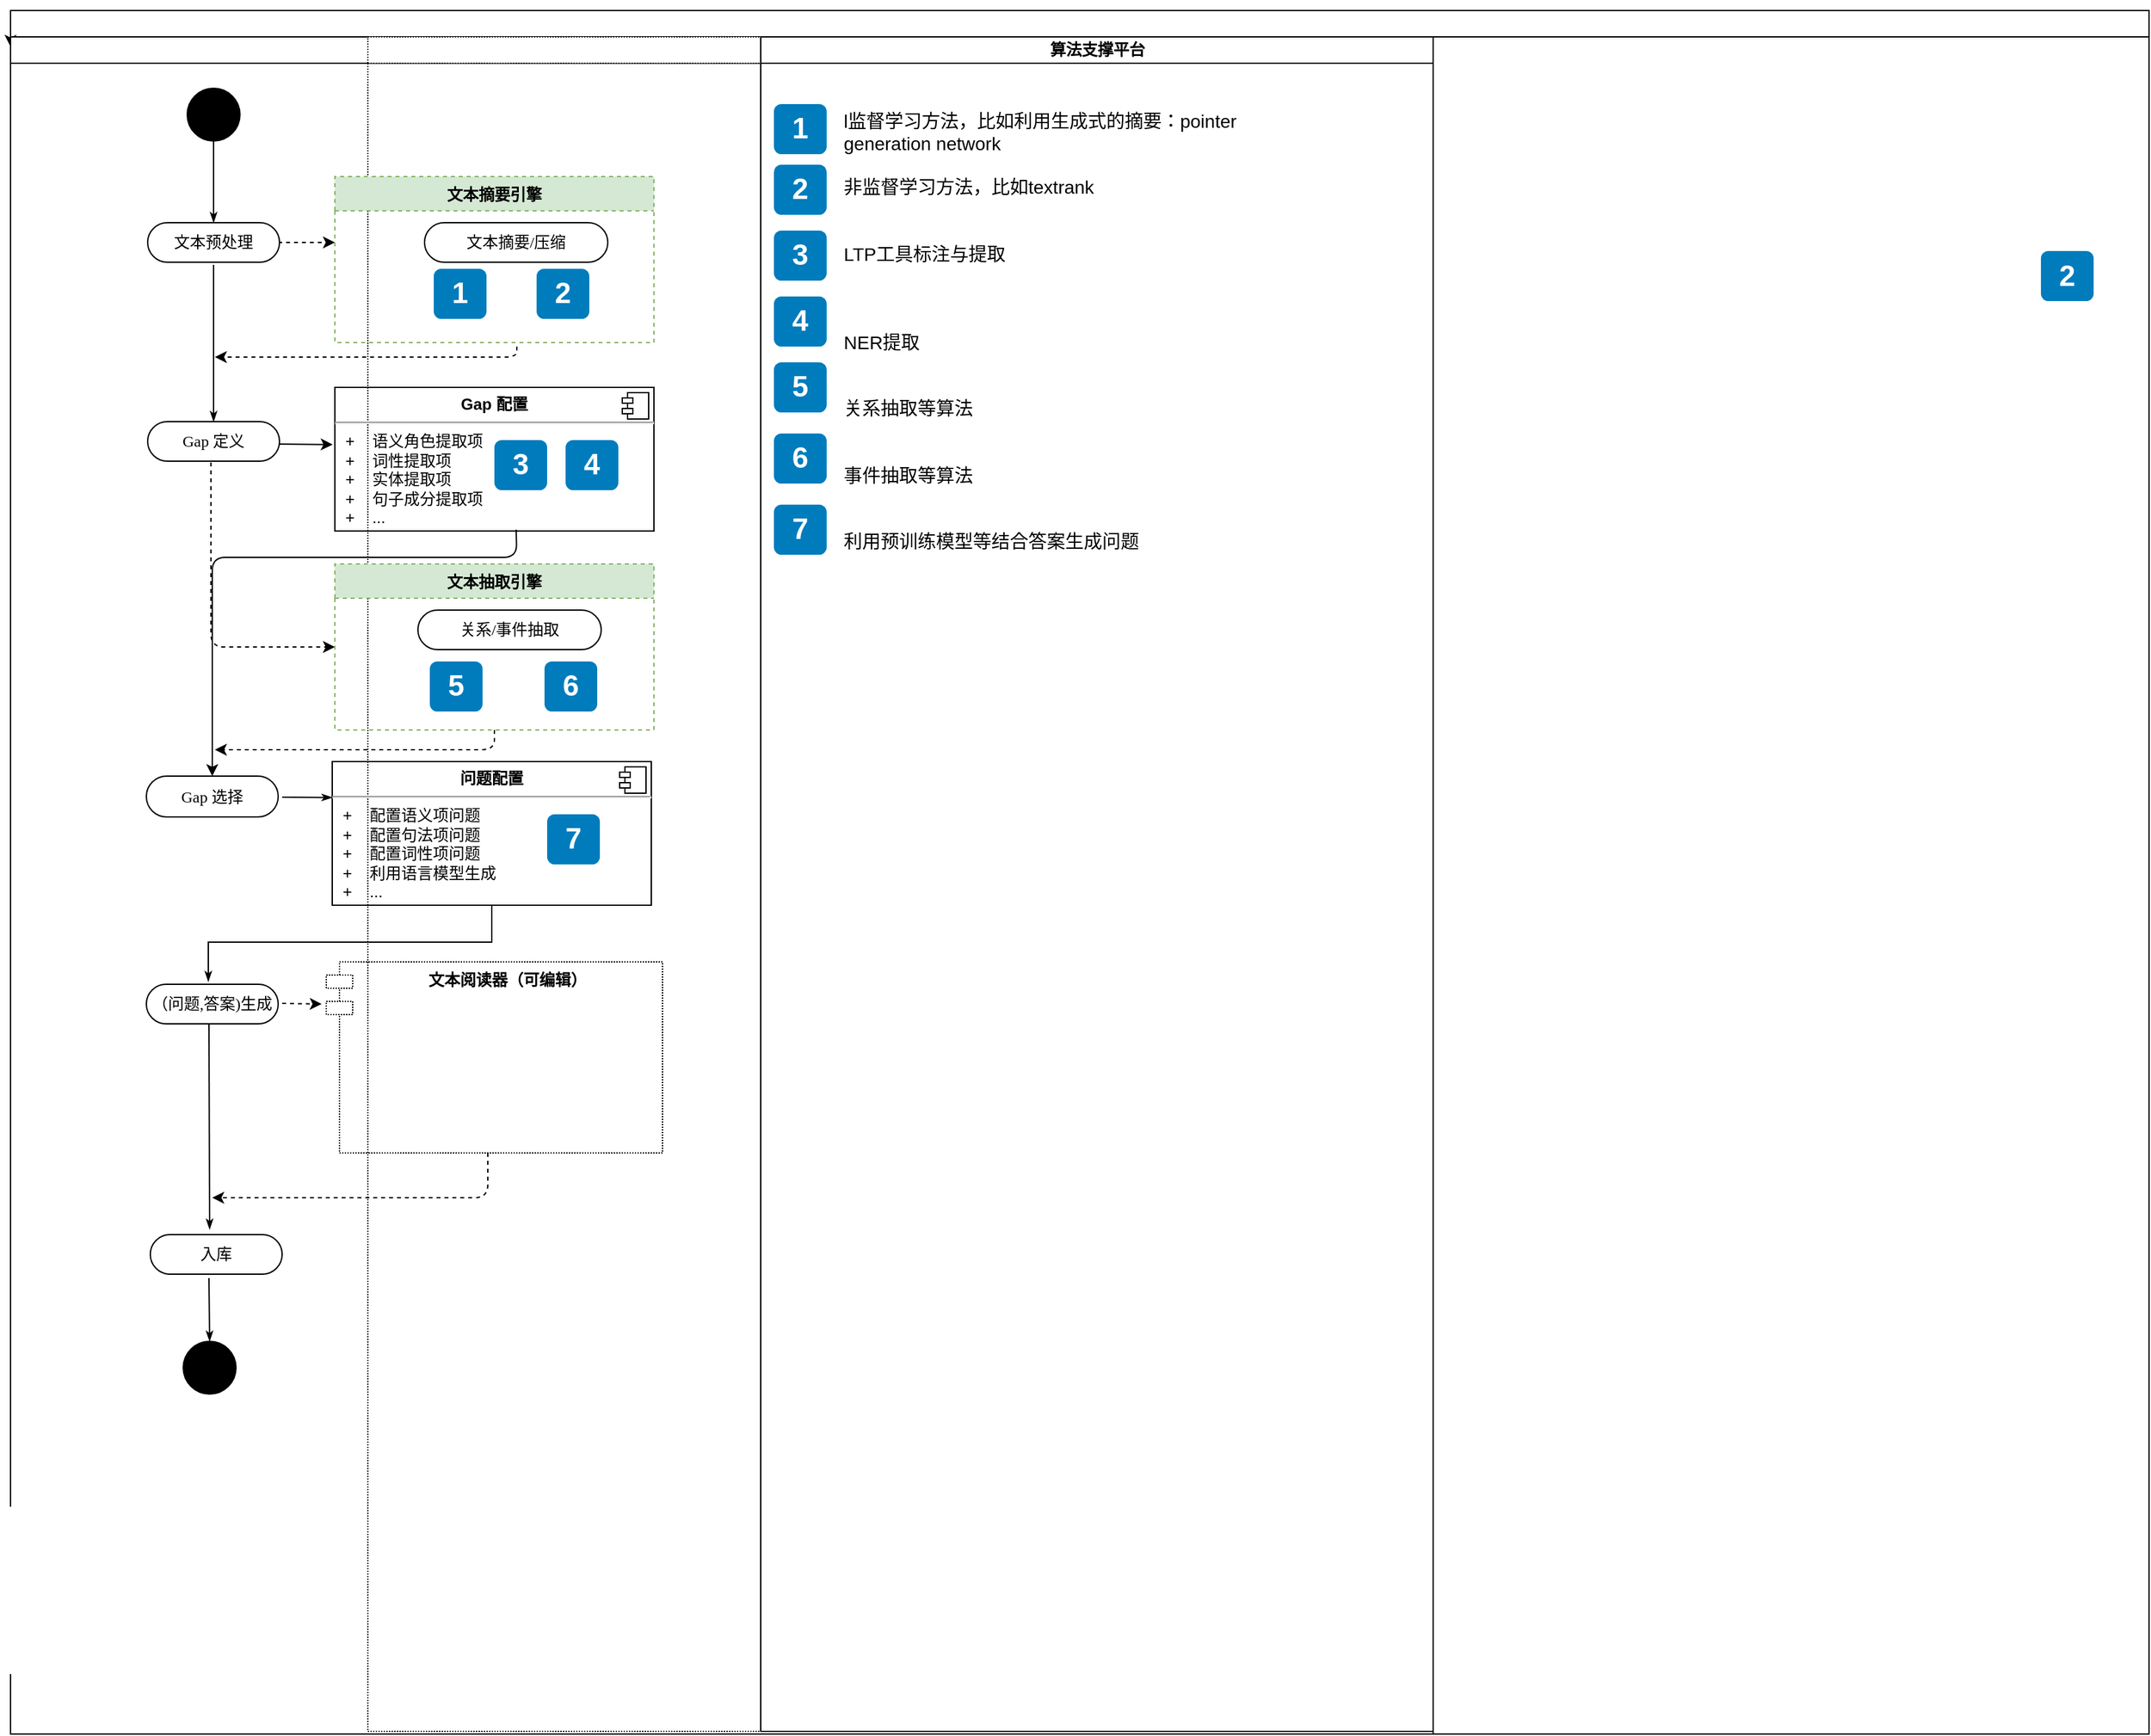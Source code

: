 <mxfile version="13.8.1" type="github">
  <diagram name="Page-1" id="0783ab3e-0a74-02c8-0abd-f7b4e66b4bec">
    <mxGraphModel dx="1632" dy="1537" grid="0" gridSize="10" guides="1" tooltips="1" connect="1" arrows="1" fold="1" page="1" pageScale="1" pageWidth="850" pageHeight="1100" background="#ffffff" math="0" shadow="0">
      <root>
        <mxCell id="0" />
        <mxCell id="1" parent="0" />
        <mxCell id="EHw5fTGMVFigAya_iY1D-30" style="edgeStyle=orthogonalEdgeStyle;rounded=0;orthogonalLoop=1;jettySize=auto;html=1;exitX=0.5;exitY=0;exitDx=0;exitDy=0;entryX=0.5;entryY=0.007;entryDx=0;entryDy=0;entryPerimeter=0;" parent="1" source="1c1d494c118603dd-1" target="1c1d494c118603dd-1" edge="1">
          <mxGeometry relative="1" as="geometry" />
        </mxCell>
        <mxCell id="F5PiqvwF1I0bkjG4wA5f-17" value="2" style="rounded=1;whiteSpace=wrap;html=1;fillColor=#007CBD;strokeColor=none;fontColor=#FFFFFF;fontStyle=1;fontSize=22;labelBackgroundColor=none;" vertex="1" parent="1">
          <mxGeometry x="1437" y="174.5" width="40" height="38" as="geometry" />
        </mxCell>
        <mxCell id="F5PiqvwF1I0bkjG4wA5f-26" value="" style="endArrow=classic;html=1;dashed=1;" edge="1" parent="1">
          <mxGeometry width="50" height="50" relative="1" as="geometry">
            <mxPoint x="100" y="168" as="sourcePoint" />
            <mxPoint x="143" y="168" as="targetPoint" />
          </mxGeometry>
        </mxCell>
        <mxCell id="F5PiqvwF1I0bkjG4wA5f-34" value="&lt;br&gt;&lt;br&gt;&lt;br&gt;" style="text;html=1;align=center;verticalAlign=middle;resizable=0;points=[];autosize=1;" vertex="1" parent="1">
          <mxGeometry x="175" y="134" width="10" height="46" as="geometry" />
        </mxCell>
        <mxCell id="1c1d494c118603dd-1" value="" style="swimlane;html=1;childLayout=stackLayout;startSize=20;rounded=0;shadow=0;comic=0;labelBackgroundColor=none;strokeWidth=1;fontFamily=Verdana;fontSize=12;align=center;" parent="1" vertex="1">
          <mxGeometry x="-103" y="-8" width="1622" height="1308" as="geometry" />
        </mxCell>
        <mxCell id="EHw5fTGMVFigAya_iY1D-39" style="edgeStyle=orthogonalEdgeStyle;rounded=0;orthogonalLoop=1;jettySize=auto;html=1;exitX=0;exitY=0;exitDx=0;exitDy=0;entryX=0;entryY=0.021;entryDx=0;entryDy=0;entryPerimeter=0;" parent="1c1d494c118603dd-1" source="1c1d494c118603dd-2" target="1c1d494c118603dd-1" edge="1">
          <mxGeometry relative="1" as="geometry" />
        </mxCell>
        <mxCell id="1c1d494c118603dd-2" value="文本结构化平台" style="swimlane;html=1;startSize=20;" parent="1c1d494c118603dd-1" vertex="1">
          <mxGeometry y="20" width="1079" height="1288" as="geometry" />
        </mxCell>
        <mxCell id="1c1d494c118603dd-35" style="edgeStyle=none;rounded=0;html=1;labelBackgroundColor=none;startArrow=none;startFill=0;startSize=5;endArrow=classicThin;endFill=1;endSize=5;jettySize=auto;orthogonalLoop=1;strokeWidth=1;fontFamily=Verdana;fontSize=12" parent="1c1d494c118603dd-2" edge="1">
          <mxGeometry relative="1" as="geometry">
            <mxPoint x="187" y="392" as="sourcePoint" />
            <mxPoint x="187" y="392" as="targetPoint" />
          </mxGeometry>
        </mxCell>
        <mxCell id="F5PiqvwF1I0bkjG4wA5f-38" style="edgeStyle=none;rounded=0;html=1;labelBackgroundColor=none;startArrow=none;startFill=0;startSize=5;endArrow=classicThin;endFill=1;endSize=5;jettySize=auto;orthogonalLoop=1;strokeWidth=1;fontFamily=Verdana;fontSize=12;entryX=0;entryY=0.25;entryDx=0;entryDy=0;" edge="1" parent="1c1d494c118603dd-2" target="F5PiqvwF1I0bkjG4wA5f-57">
          <mxGeometry relative="1" as="geometry">
            <mxPoint x="206" y="577" as="sourcePoint" />
            <mxPoint x="150" y="714" as="targetPoint" />
          </mxGeometry>
        </mxCell>
        <mxCell id="F5PiqvwF1I0bkjG4wA5f-98" style="edgeStyle=none;rounded=0;html=1;labelBackgroundColor=none;startArrow=none;startFill=0;startSize=5;endArrow=classicThin;endFill=1;endSize=5;jettySize=auto;orthogonalLoop=1;strokeWidth=1;fontFamily=Verdana;fontSize=12;" edge="1" parent="1c1d494c118603dd-2">
          <mxGeometry relative="1" as="geometry">
            <mxPoint x="150.5" y="749" as="sourcePoint" />
            <mxPoint x="151" y="905" as="targetPoint" />
          </mxGeometry>
        </mxCell>
        <mxCell id="F5PiqvwF1I0bkjG4wA5f-99" style="edgeStyle=none;rounded=0;html=1;labelBackgroundColor=none;startArrow=none;startFill=0;startSize=5;endArrow=classicThin;endFill=1;endSize=5;jettySize=auto;orthogonalLoop=1;strokeWidth=1;fontFamily=Verdana;fontSize=12;entryX=0.5;entryY=0;entryDx=0;entryDy=0;" edge="1" parent="1c1d494c118603dd-2" target="F5PiqvwF1I0bkjG4wA5f-95">
          <mxGeometry relative="1" as="geometry">
            <mxPoint x="150.5" y="942" as="sourcePoint" />
            <mxPoint x="150.5" y="1061" as="targetPoint" />
          </mxGeometry>
        </mxCell>
        <mxCell id="F5PiqvwF1I0bkjG4wA5f-4" value="" style="ellipse;whiteSpace=wrap;html=1;rounded=0;shadow=0;comic=0;labelBackgroundColor=none;strokeWidth=1;fillColor=#000000;fontFamily=Verdana;fontSize=12;align=center;" vertex="1" parent="1c1d494c118603dd-2">
          <mxGeometry x="134" y="39" width="40" height="40" as="geometry" />
        </mxCell>
        <mxCell id="F5PiqvwF1I0bkjG4wA5f-6" style="edgeStyle=none;rounded=0;html=1;labelBackgroundColor=none;startArrow=none;startFill=0;startSize=5;endArrow=classicThin;endFill=1;endSize=5;jettySize=auto;orthogonalLoop=1;strokeWidth=1;fontFamily=Verdana;fontSize=12;entryX=0.5;entryY=0;entryDx=0;entryDy=0;exitX=0.5;exitY=1;exitDx=0;exitDy=0;" edge="1" parent="1c1d494c118603dd-2" source="F5PiqvwF1I0bkjG4wA5f-4" target="F5PiqvwF1I0bkjG4wA5f-5">
          <mxGeometry relative="1" as="geometry">
            <mxPoint x="342" y="749" as="sourcePoint" />
            <mxPoint x="342" y="717" as="targetPoint" />
          </mxGeometry>
        </mxCell>
        <mxCell id="F5PiqvwF1I0bkjG4wA5f-5" value="文本预处理" style="rounded=1;whiteSpace=wrap;html=1;shadow=0;comic=0;labelBackgroundColor=none;strokeWidth=1;fontFamily=Verdana;fontSize=12;align=center;arcSize=50;" vertex="1" parent="1c1d494c118603dd-2">
          <mxGeometry x="104" y="141" width="100" height="30" as="geometry" />
        </mxCell>
        <mxCell id="F5PiqvwF1I0bkjG4wA5f-27" value="" style="endArrow=classic;html=1;dashed=1;" edge="1" parent="1c1d494c118603dd-2">
          <mxGeometry width="50" height="50" relative="1" as="geometry">
            <mxPoint x="384" y="235" as="sourcePoint" />
            <mxPoint x="155" y="243" as="targetPoint" />
            <Array as="points">
              <mxPoint x="384" y="243" />
            </Array>
          </mxGeometry>
        </mxCell>
        <mxCell id="F5PiqvwF1I0bkjG4wA5f-36" style="edgeStyle=none;rounded=0;html=1;labelBackgroundColor=none;startArrow=none;startFill=0;startSize=5;endArrow=classicThin;endFill=1;endSize=5;jettySize=auto;orthogonalLoop=1;strokeWidth=1;fontFamily=Verdana;fontSize=12;entryX=0.5;entryY=0;entryDx=0;entryDy=0;" edge="1" parent="1c1d494c118603dd-2" target="F5PiqvwF1I0bkjG4wA5f-28">
          <mxGeometry relative="1" as="geometry">
            <mxPoint x="154" y="173" as="sourcePoint" />
            <mxPoint x="153.5" y="265" as="targetPoint" />
          </mxGeometry>
        </mxCell>
        <mxCell id="F5PiqvwF1I0bkjG4wA5f-47" value="" style="endArrow=classic;html=1;exitX=0.5;exitY=1;exitDx=0;exitDy=0;entryX=0.5;entryY=0;entryDx=0;entryDy=0;" edge="1" parent="1c1d494c118603dd-2" target="F5PiqvwF1I0bkjG4wA5f-37">
          <mxGeometry width="50" height="50" relative="1" as="geometry">
            <mxPoint x="383.5" y="374" as="sourcePoint" />
            <mxPoint x="153" y="415" as="targetPoint" />
            <Array as="points">
              <mxPoint x="384" y="395" />
              <mxPoint x="153" y="395" />
            </Array>
          </mxGeometry>
        </mxCell>
        <mxCell id="F5PiqvwF1I0bkjG4wA5f-37" value="Gap 选择" style="rounded=1;whiteSpace=wrap;html=1;shadow=0;comic=0;labelBackgroundColor=none;strokeWidth=1;fontFamily=Verdana;fontSize=12;align=center;arcSize=50;" vertex="1" parent="1c1d494c118603dd-2">
          <mxGeometry x="103" y="561" width="100" height="31" as="geometry" />
        </mxCell>
        <mxCell id="F5PiqvwF1I0bkjG4wA5f-54" value="" style="endArrow=classic;html=1;entryX=0;entryY=0.5;entryDx=0;entryDy=0;dashed=1;" edge="1" parent="1c1d494c118603dd-2" target="F5PiqvwF1I0bkjG4wA5f-49">
          <mxGeometry width="50" height="50" relative="1" as="geometry">
            <mxPoint x="152" y="323" as="sourcePoint" />
            <mxPoint x="263" y="323" as="targetPoint" />
            <Array as="points">
              <mxPoint x="152" y="463" />
            </Array>
          </mxGeometry>
        </mxCell>
        <mxCell id="F5PiqvwF1I0bkjG4wA5f-48" value="（问题,答案)生成" style="rounded=1;whiteSpace=wrap;html=1;shadow=0;comic=0;labelBackgroundColor=none;strokeWidth=1;fontFamily=Verdana;fontSize=12;align=center;arcSize=50;" vertex="1" parent="1c1d494c118603dd-2">
          <mxGeometry x="103" y="719" width="100" height="30" as="geometry" />
        </mxCell>
        <mxCell id="F5PiqvwF1I0bkjG4wA5f-97" value="入库" style="rounded=1;whiteSpace=wrap;html=1;shadow=0;comic=0;labelBackgroundColor=none;strokeWidth=1;fontFamily=Verdana;fontSize=12;align=center;arcSize=50;" vertex="1" parent="1c1d494c118603dd-2">
          <mxGeometry x="106" y="909" width="100" height="30" as="geometry" />
        </mxCell>
        <mxCell id="F5PiqvwF1I0bkjG4wA5f-95" value="" style="ellipse;whiteSpace=wrap;html=1;rounded=0;shadow=0;comic=0;labelBackgroundColor=none;strokeWidth=1;fillColor=#000000;fontFamily=Verdana;fontSize=12;align=center;" vertex="1" parent="1c1d494c118603dd-2">
          <mxGeometry x="131" y="990" width="40" height="40" as="geometry" />
        </mxCell>
        <mxCell id="F5PiqvwF1I0bkjG4wA5f-100" value="" style="endArrow=classic;html=1;dashed=1;" edge="1" parent="1c1d494c118603dd-2">
          <mxGeometry width="50" height="50" relative="1" as="geometry">
            <mxPoint x="206" y="733.5" as="sourcePoint" />
            <mxPoint x="236" y="734" as="targetPoint" />
          </mxGeometry>
        </mxCell>
        <mxCell id="1c1d494c118603dd-3" value="配置平台" style="swimlane;html=1;startSize=20;dashed=1;dashPattern=1 1;" parent="1c1d494c118603dd-2" vertex="1">
          <mxGeometry x="271" width="808" height="1286" as="geometry" />
        </mxCell>
        <mxCell id="F5PiqvwF1I0bkjG4wA5f-46" value="" style="endArrow=classic;html=1;entryX=-0.007;entryY=0.398;entryDx=0;entryDy=0;entryPerimeter=0;" edge="1" parent="1c1d494c118603dd-3" target="F5PiqvwF1I0bkjG4wA5f-42">
          <mxGeometry width="50" height="50" relative="1" as="geometry">
            <mxPoint x="-68" y="309" as="sourcePoint" />
            <mxPoint x="43" y="309" as="targetPoint" />
          </mxGeometry>
        </mxCell>
        <mxCell id="F5PiqvwF1I0bkjG4wA5f-96" value="文本阅读器（可编辑）" style="shape=module;align=left;spacingLeft=20;align=center;verticalAlign=top;dashed=1;dashPattern=1 1;fillColor=none;fontStyle=1" vertex="1" parent="1c1d494c118603dd-3">
          <mxGeometry x="-31.5" y="702" width="255" height="145" as="geometry" />
        </mxCell>
        <mxCell id="F5PiqvwF1I0bkjG4wA5f-30" value="文本摘要引擎" style="swimlane;fontStyle=1;childLayout=stackLayout;horizontal=1;startSize=26;fillColor=#d5e8d4;horizontalStack=0;resizeParent=1;resizeParentMax=0;resizeLast=0;collapsible=1;marginBottom=0;dashed=1;strokeColor=#82b366;" vertex="1" parent="1c1d494c118603dd-3">
          <mxGeometry x="-25" y="106" width="242" height="126" as="geometry" />
        </mxCell>
        <mxCell id="F5PiqvwF1I0bkjG4wA5f-22" value="1" style="rounded=1;whiteSpace=wrap;html=1;fillColor=#007CBD;strokeColor=none;fontColor=#FFFFFF;fontStyle=1;fontSize=22;labelBackgroundColor=none;" vertex="1" parent="1c1d494c118603dd-3">
          <mxGeometry x="50" y="176" width="40" height="38" as="geometry" />
        </mxCell>
        <mxCell id="F5PiqvwF1I0bkjG4wA5f-42" value="&lt;p style=&quot;margin: 0px ; margin-top: 6px ; text-align: center&quot;&gt;&lt;b&gt;Gap 配置&lt;/b&gt;&lt;/p&gt;&lt;hr&gt;&lt;p style=&quot;margin: 0px ; margin-left: 8px&quot;&gt;+&amp;nbsp; &amp;nbsp; 语义角色提取项&lt;br&gt;+&amp;nbsp; &amp;nbsp; 词性提取项&lt;/p&gt;&lt;p style=&quot;margin: 0px ; margin-left: 8px&quot;&gt;+&amp;nbsp; &amp;nbsp; 实体提取项&lt;/p&gt;&lt;p style=&quot;margin: 0px ; margin-left: 8px&quot;&gt;+&amp;nbsp; &amp;nbsp; 句子成分提取项&lt;/p&gt;&lt;p style=&quot;margin: 0px ; margin-left: 8px&quot;&gt;+&amp;nbsp; &amp;nbsp; ...&lt;/p&gt;&lt;p style=&quot;margin: 0px ; margin-left: 8px&quot;&gt;&lt;br&gt;&lt;/p&gt;" style="align=left;overflow=fill;html=1;dropTarget=0;fillColor=none;" vertex="1" parent="1c1d494c118603dd-3">
          <mxGeometry x="-25" y="266" width="242" height="109" as="geometry" />
        </mxCell>
        <mxCell id="F5PiqvwF1I0bkjG4wA5f-43" value="" style="shape=component;jettyWidth=8;jettyHeight=4;" vertex="1" parent="F5PiqvwF1I0bkjG4wA5f-42">
          <mxGeometry x="1" width="20" height="20" relative="1" as="geometry">
            <mxPoint x="-24" y="4" as="offset" />
          </mxGeometry>
        </mxCell>
        <mxCell id="F5PiqvwF1I0bkjG4wA5f-101" value="" style="endArrow=classic;html=1;dashed=1;" edge="1" parent="1c1d494c118603dd-3">
          <mxGeometry width="50" height="50" relative="1" as="geometry">
            <mxPoint x="91" y="847" as="sourcePoint" />
            <mxPoint x="-118" y="881" as="targetPoint" />
            <Array as="points">
              <mxPoint x="91" y="881" />
            </Array>
          </mxGeometry>
        </mxCell>
        <mxCell id="F5PiqvwF1I0bkjG4wA5f-7" value="文本摘要/压缩" style="rounded=1;whiteSpace=wrap;html=1;shadow=0;comic=0;labelBackgroundColor=none;strokeWidth=1;fontFamily=Verdana;fontSize=12;align=center;arcSize=50;" vertex="1" parent="1c1d494c118603dd-3">
          <mxGeometry x="43" y="141" width="139" height="30" as="geometry" />
        </mxCell>
        <mxCell id="F5PiqvwF1I0bkjG4wA5f-44" value="3" style="rounded=1;whiteSpace=wrap;html=1;fillColor=#007CBD;strokeColor=none;fontColor=#FFFFFF;fontStyle=1;fontSize=22;labelBackgroundColor=none;" vertex="1" parent="1c1d494c118603dd-3">
          <mxGeometry x="96" y="306" width="40" height="38" as="geometry" />
        </mxCell>
        <mxCell id="F5PiqvwF1I0bkjG4wA5f-57" value="&lt;p style=&quot;margin: 0px ; margin-top: 6px ; text-align: center&quot;&gt;&lt;b&gt;问题配置&lt;/b&gt;&lt;/p&gt;&lt;hr&gt;&lt;p style=&quot;margin: 0px ; margin-left: 8px&quot;&gt;+&amp;nbsp; &amp;nbsp; 配置语义项问题&lt;br&gt;+&amp;nbsp; &amp;nbsp; 配置句法项问题&lt;/p&gt;&lt;p style=&quot;margin: 0px ; margin-left: 8px&quot;&gt;+&amp;nbsp; &amp;nbsp; 配置词性项问题&lt;/p&gt;&lt;p style=&quot;margin: 0px ; margin-left: 8px&quot;&gt;+&amp;nbsp; &amp;nbsp; 利用语言模型生成&lt;/p&gt;&lt;p style=&quot;margin: 0px ; margin-left: 8px&quot;&gt;+&amp;nbsp; &amp;nbsp; ...&lt;/p&gt;&lt;p style=&quot;margin: 0px ; margin-left: 8px&quot;&gt;&lt;br&gt;&lt;/p&gt;" style="align=left;overflow=fill;html=1;dropTarget=0;fillColor=none;" vertex="1" parent="1c1d494c118603dd-3">
          <mxGeometry x="-27" y="550" width="242" height="109" as="geometry" />
        </mxCell>
        <mxCell id="F5PiqvwF1I0bkjG4wA5f-58" value="" style="shape=component;jettyWidth=8;jettyHeight=4;" vertex="1" parent="F5PiqvwF1I0bkjG4wA5f-57">
          <mxGeometry x="1" width="20" height="20" relative="1" as="geometry">
            <mxPoint x="-24" y="4" as="offset" />
          </mxGeometry>
        </mxCell>
        <mxCell id="F5PiqvwF1I0bkjG4wA5f-23" value="2" style="rounded=1;whiteSpace=wrap;html=1;fillColor=#007CBD;strokeColor=none;fontColor=#FFFFFF;fontStyle=1;fontSize=22;labelBackgroundColor=none;" vertex="1" parent="1c1d494c118603dd-3">
          <mxGeometry x="128" y="176" width="40" height="38" as="geometry" />
        </mxCell>
        <mxCell id="F5PiqvwF1I0bkjG4wA5f-59" value="7" style="rounded=1;whiteSpace=wrap;html=1;fillColor=#007CBD;strokeColor=none;fontColor=#FFFFFF;fontStyle=1;fontSize=22;labelBackgroundColor=none;" vertex="1" parent="1c1d494c118603dd-3">
          <mxGeometry x="136" y="590" width="40" height="38" as="geometry" />
        </mxCell>
        <mxCell id="F5PiqvwF1I0bkjG4wA5f-45" value="4" style="rounded=1;whiteSpace=wrap;html=1;fillColor=#007CBD;strokeColor=none;fontColor=#FFFFFF;fontStyle=1;fontSize=22;labelBackgroundColor=none;" vertex="1" parent="1c1d494c118603dd-3">
          <mxGeometry x="150" y="306" width="40" height="38" as="geometry" />
        </mxCell>
        <mxCell id="F5PiqvwF1I0bkjG4wA5f-49" value="文本抽取引擎" style="swimlane;fontStyle=1;childLayout=stackLayout;horizontal=1;startSize=26;fillColor=#d5e8d4;horizontalStack=0;resizeParent=1;resizeParentMax=0;resizeLast=0;collapsible=1;marginBottom=0;dashed=1;strokeColor=#82b366;" vertex="1" parent="1c1d494c118603dd-3">
          <mxGeometry x="-25" y="400" width="242" height="126" as="geometry" />
        </mxCell>
        <mxCell id="F5PiqvwF1I0bkjG4wA5f-53" value="" style="endArrow=classic;html=1;dashed=1;exitX=0.5;exitY=1;exitDx=0;exitDy=0;" edge="1" parent="F5PiqvwF1I0bkjG4wA5f-49" source="F5PiqvwF1I0bkjG4wA5f-49">
          <mxGeometry width="50" height="50" relative="1" as="geometry">
            <mxPoint x="-3" y="76" as="sourcePoint" />
            <mxPoint x="-91" y="141" as="targetPoint" />
            <Array as="points">
              <mxPoint x="121" y="141" />
            </Array>
          </mxGeometry>
        </mxCell>
        <mxCell id="F5PiqvwF1I0bkjG4wA5f-52" value="关系/事件抽取" style="rounded=1;whiteSpace=wrap;html=1;shadow=0;comic=0;labelBackgroundColor=none;strokeWidth=1;fontFamily=Verdana;fontSize=12;align=center;arcSize=50;" vertex="1" parent="1c1d494c118603dd-3">
          <mxGeometry x="38" y="435" width="139" height="30" as="geometry" />
        </mxCell>
        <mxCell id="F5PiqvwF1I0bkjG4wA5f-55" value="5" style="rounded=1;whiteSpace=wrap;html=1;fillColor=#007CBD;strokeColor=none;fontColor=#FFFFFF;fontStyle=1;fontSize=22;labelBackgroundColor=none;" vertex="1" parent="1c1d494c118603dd-3">
          <mxGeometry x="47" y="474" width="40" height="38" as="geometry" />
        </mxCell>
        <mxCell id="1c1d494c118603dd-4" value="算法支撑平台" style="swimlane;html=1;startSize=20;" parent="1c1d494c118603dd-3" vertex="1">
          <mxGeometry x="298" width="510" height="1286" as="geometry" />
        </mxCell>
        <mxCell id="F5PiqvwF1I0bkjG4wA5f-105" value="7" style="rounded=1;whiteSpace=wrap;html=1;fillColor=#007CBD;strokeColor=none;fontColor=#FFFFFF;fontStyle=1;fontSize=22;labelBackgroundColor=none;" vertex="1" parent="1c1d494c118603dd-4">
          <mxGeometry x="10" y="355" width="40" height="38" as="geometry" />
        </mxCell>
        <mxCell id="F5PiqvwF1I0bkjG4wA5f-102" value="4" style="rounded=1;whiteSpace=wrap;html=1;fillColor=#007CBD;strokeColor=none;fontColor=#FFFFFF;fontStyle=1;fontSize=22;labelBackgroundColor=none;" vertex="1" parent="1c1d494c118603dd-4">
          <mxGeometry x="10" y="197" width="40" height="38" as="geometry" />
        </mxCell>
        <mxCell id="F5PiqvwF1I0bkjG4wA5f-16" value="1" style="rounded=1;whiteSpace=wrap;html=1;fillColor=#007CBD;strokeColor=none;fontColor=#FFFFFF;fontStyle=1;fontSize=22;labelBackgroundColor=none;" vertex="1" parent="1c1d494c118603dd-4">
          <mxGeometry x="10" y="51" width="40" height="38" as="geometry" />
        </mxCell>
        <mxCell id="F5PiqvwF1I0bkjG4wA5f-20" value="2" style="rounded=1;whiteSpace=wrap;html=1;fillColor=#007CBD;strokeColor=none;fontColor=#FFFFFF;fontStyle=1;fontSize=22;labelBackgroundColor=none;" vertex="1" parent="1c1d494c118603dd-4">
          <mxGeometry x="10" y="97" width="40" height="38" as="geometry" />
        </mxCell>
        <mxCell id="F5PiqvwF1I0bkjG4wA5f-25" value="3" style="rounded=1;whiteSpace=wrap;html=1;fillColor=#007CBD;strokeColor=none;fontColor=#FFFFFF;fontStyle=1;fontSize=22;labelBackgroundColor=none;" vertex="1" parent="1c1d494c118603dd-4">
          <mxGeometry x="10" y="147" width="40" height="38" as="geometry" />
        </mxCell>
        <mxCell id="F5PiqvwF1I0bkjG4wA5f-103" value="5" style="rounded=1;whiteSpace=wrap;html=1;fillColor=#007CBD;strokeColor=none;fontColor=#FFFFFF;fontStyle=1;fontSize=22;labelBackgroundColor=none;" vertex="1" parent="1c1d494c118603dd-4">
          <mxGeometry x="10" y="247" width="40" height="38" as="geometry" />
        </mxCell>
        <mxCell id="F5PiqvwF1I0bkjG4wA5f-104" value="6" style="rounded=1;whiteSpace=wrap;html=1;fillColor=#007CBD;strokeColor=none;fontColor=#FFFFFF;fontStyle=1;fontSize=22;labelBackgroundColor=none;" vertex="1" parent="1c1d494c118603dd-4">
          <mxGeometry x="10" y="301" width="40" height="38" as="geometry" />
        </mxCell>
        <mxCell id="F5PiqvwF1I0bkjG4wA5f-18" value="l监督学习方法，比如利用生成式的摘要：pointer generation network&lt;br&gt;&lt;br&gt;非监督学习方法，比如textrank&lt;br&gt;&lt;br&gt;&lt;br&gt;LTP工具标注与提取&lt;br&gt;&lt;br&gt;&lt;br&gt;&lt;br&gt;NER提取&lt;br&gt;&lt;br&gt;&lt;br&gt;关系抽取等算法&lt;br&gt;&lt;br&gt;&lt;br&gt;事件抽取等算法&lt;br&gt;&lt;br&gt;&lt;br&gt;利用预训练模型等结合答案生成问题" style="text;html=1;align=left;verticalAlign=top;spacingTop=-4;fontSize=14;labelBackgroundColor=none;whiteSpace=wrap;" vertex="1" parent="1c1d494c118603dd-4">
          <mxGeometry x="61" y="53" width="304" height="360" as="geometry" />
        </mxCell>
        <mxCell id="F5PiqvwF1I0bkjG4wA5f-28" value="Gap 定义" style="rounded=1;whiteSpace=wrap;html=1;shadow=0;comic=0;labelBackgroundColor=none;strokeWidth=1;fontFamily=Verdana;fontSize=12;align=center;arcSize=50;" vertex="1" parent="1">
          <mxGeometry x="1" y="304" width="100" height="30" as="geometry" />
        </mxCell>
        <mxCell id="F5PiqvwF1I0bkjG4wA5f-56" value="6" style="rounded=1;whiteSpace=wrap;html=1;fillColor=#007CBD;strokeColor=none;fontColor=#FFFFFF;fontStyle=1;fontSize=22;labelBackgroundColor=none;" vertex="1" parent="1">
          <mxGeometry x="302" y="486" width="40" height="38" as="geometry" />
        </mxCell>
        <mxCell id="F5PiqvwF1I0bkjG4wA5f-60" style="edgeStyle=none;rounded=0;html=1;labelBackgroundColor=none;startArrow=none;startFill=0;startSize=5;endArrow=classicThin;endFill=1;endSize=5;jettySize=auto;orthogonalLoop=1;strokeWidth=1;fontFamily=Verdana;fontSize=12;exitX=0.5;exitY=1;exitDx=0;exitDy=0;" edge="1" parent="1" source="F5PiqvwF1I0bkjG4wA5f-57">
          <mxGeometry relative="1" as="geometry">
            <mxPoint x="113" y="599" as="sourcePoint" />
            <mxPoint x="47" y="729" as="targetPoint" />
            <Array as="points">
              <mxPoint x="262" y="699" />
              <mxPoint x="47" y="699" />
            </Array>
          </mxGeometry>
        </mxCell>
      </root>
    </mxGraphModel>
  </diagram>
</mxfile>
